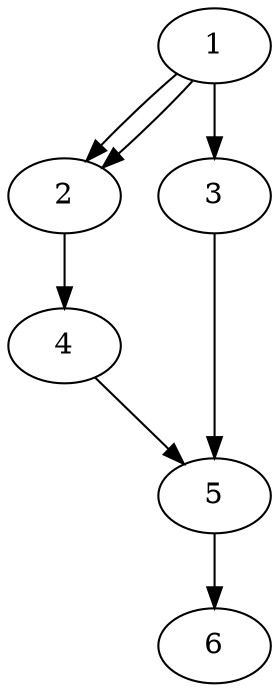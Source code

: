 digraph exampleTown {
   1;
   2;
   3;
   4;
   5;
   6;
   1 -> 2 [village=exampleVillage, name=road12; heightLimit =2; weight = 20; primaryType = sideStreet; secondaryType=tunnel;];
   1 -> 3 [village=exampleVillage, name=road13; heightLimit =10; weight = 50; primaryType = sideStreet; secondaryType=none;];
   2 -> 4 [village=exampleVillage, name = road24; heightLimit= 10; weight = 30; primaryType = mainStreet; secondaryType =none;];
   3 -> 5 [village=exampleVillage, name= road35; heightLimit = 10; weight = 40; primaryType = mainStreet; secondaryType= none;];
   4 -> 5 [village=exampleVillage, name= road45; heightLimit = 10; weight = 10; primaryType = sideStreet; secondaryType= none;];
   5 -> 6 [village=exampleVillage, name= road56; heightLimit = 10; weight = 59; primaryType = mainStreet; secondaryType= none;];
   1 -> 2 [village=exampleVillage, name=rasd; heightLimit =2; weight = 20; primaryType = sideStreet; secondaryType=tunnel;];
}
